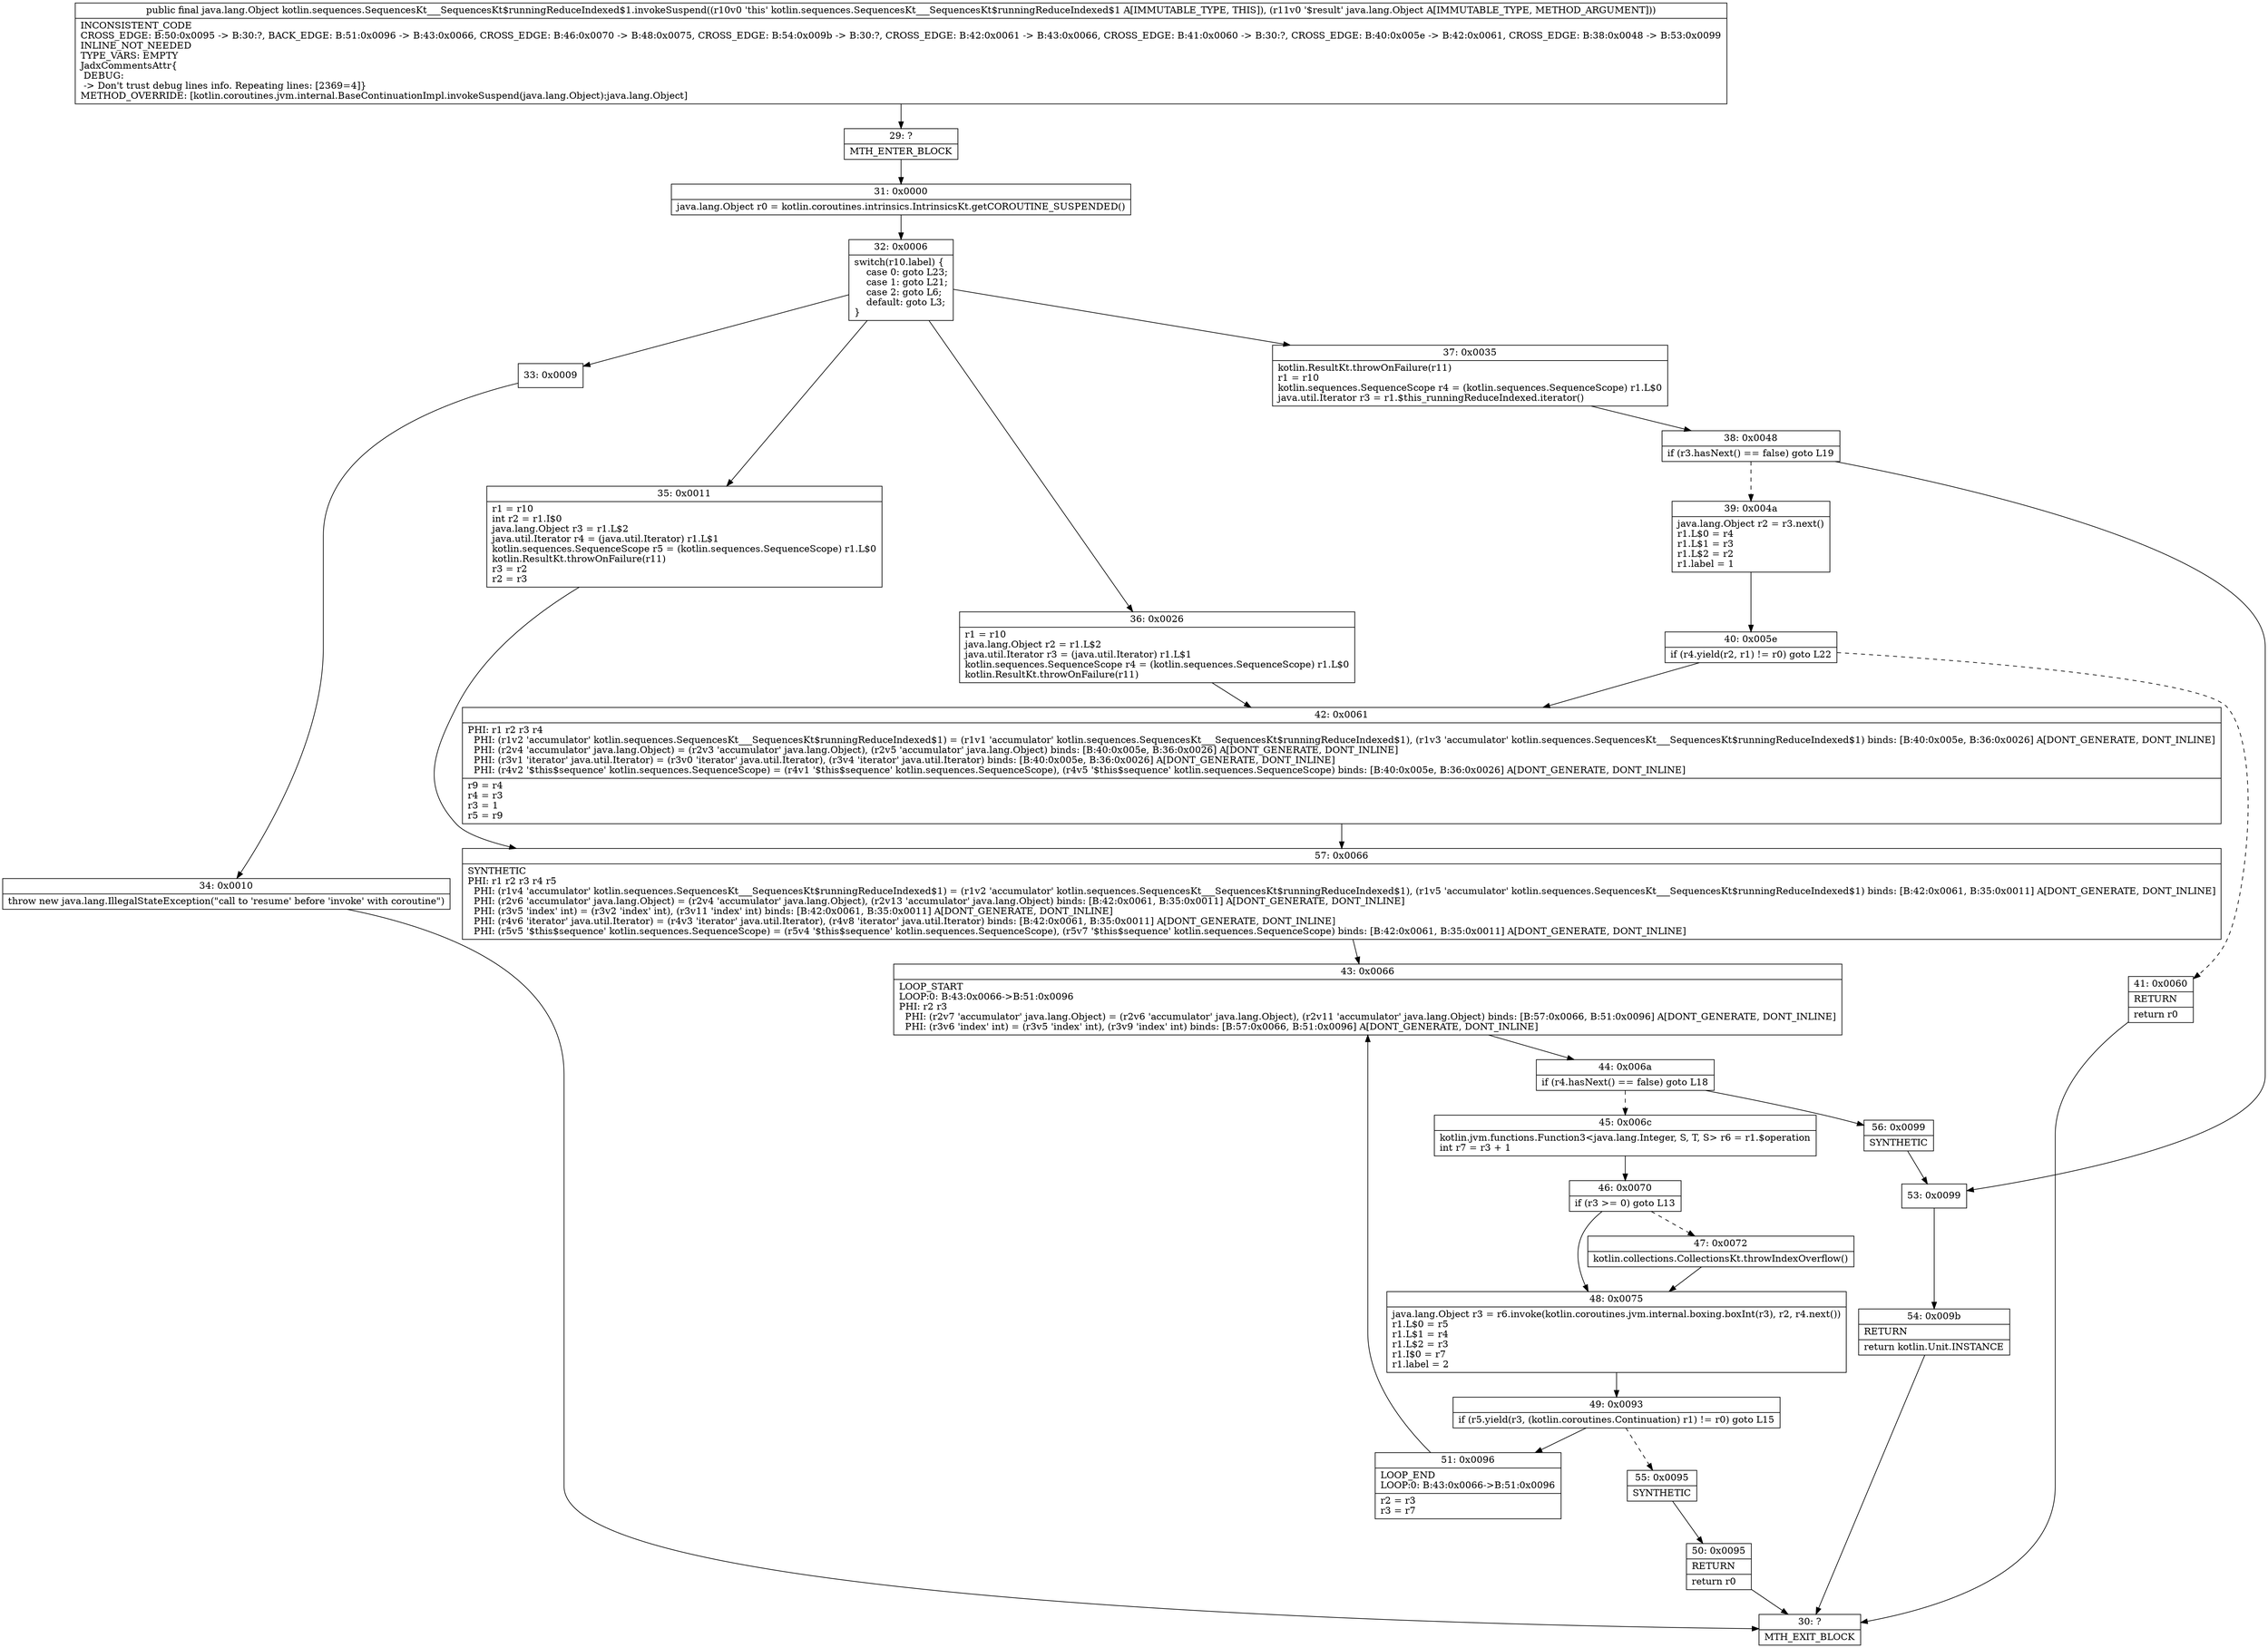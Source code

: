 digraph "CFG forkotlin.sequences.SequencesKt___SequencesKt$runningReduceIndexed$1.invokeSuspend(Ljava\/lang\/Object;)Ljava\/lang\/Object;" {
Node_29 [shape=record,label="{29\:\ ?|MTH_ENTER_BLOCK\l}"];
Node_31 [shape=record,label="{31\:\ 0x0000|java.lang.Object r0 = kotlin.coroutines.intrinsics.IntrinsicsKt.getCOROUTINE_SUSPENDED()\l}"];
Node_32 [shape=record,label="{32\:\ 0x0006|switch(r10.label) \{\l    case 0: goto L23;\l    case 1: goto L21;\l    case 2: goto L6;\l    default: goto L3;\l\}\l}"];
Node_33 [shape=record,label="{33\:\ 0x0009}"];
Node_34 [shape=record,label="{34\:\ 0x0010|throw new java.lang.IllegalStateException(\"call to 'resume' before 'invoke' with coroutine\")\l}"];
Node_30 [shape=record,label="{30\:\ ?|MTH_EXIT_BLOCK\l}"];
Node_35 [shape=record,label="{35\:\ 0x0011|r1 = r10\lint r2 = r1.I$0\ljava.lang.Object r3 = r1.L$2\ljava.util.Iterator r4 = (java.util.Iterator) r1.L$1\lkotlin.sequences.SequenceScope r5 = (kotlin.sequences.SequenceScope) r1.L$0\lkotlin.ResultKt.throwOnFailure(r11)\lr3 = r2\lr2 = r3\l}"];
Node_57 [shape=record,label="{57\:\ 0x0066|SYNTHETIC\lPHI: r1 r2 r3 r4 r5 \l  PHI: (r1v4 'accumulator' kotlin.sequences.SequencesKt___SequencesKt$runningReduceIndexed$1) = (r1v2 'accumulator' kotlin.sequences.SequencesKt___SequencesKt$runningReduceIndexed$1), (r1v5 'accumulator' kotlin.sequences.SequencesKt___SequencesKt$runningReduceIndexed$1) binds: [B:42:0x0061, B:35:0x0011] A[DONT_GENERATE, DONT_INLINE]\l  PHI: (r2v6 'accumulator' java.lang.Object) = (r2v4 'accumulator' java.lang.Object), (r2v13 'accumulator' java.lang.Object) binds: [B:42:0x0061, B:35:0x0011] A[DONT_GENERATE, DONT_INLINE]\l  PHI: (r3v5 'index' int) = (r3v2 'index' int), (r3v11 'index' int) binds: [B:42:0x0061, B:35:0x0011] A[DONT_GENERATE, DONT_INLINE]\l  PHI: (r4v6 'iterator' java.util.Iterator) = (r4v3 'iterator' java.util.Iterator), (r4v8 'iterator' java.util.Iterator) binds: [B:42:0x0061, B:35:0x0011] A[DONT_GENERATE, DONT_INLINE]\l  PHI: (r5v5 '$this$sequence' kotlin.sequences.SequenceScope) = (r5v4 '$this$sequence' kotlin.sequences.SequenceScope), (r5v7 '$this$sequence' kotlin.sequences.SequenceScope) binds: [B:42:0x0061, B:35:0x0011] A[DONT_GENERATE, DONT_INLINE]\l}"];
Node_43 [shape=record,label="{43\:\ 0x0066|LOOP_START\lLOOP:0: B:43:0x0066\-\>B:51:0x0096\lPHI: r2 r3 \l  PHI: (r2v7 'accumulator' java.lang.Object) = (r2v6 'accumulator' java.lang.Object), (r2v11 'accumulator' java.lang.Object) binds: [B:57:0x0066, B:51:0x0096] A[DONT_GENERATE, DONT_INLINE]\l  PHI: (r3v6 'index' int) = (r3v5 'index' int), (r3v9 'index' int) binds: [B:57:0x0066, B:51:0x0096] A[DONT_GENERATE, DONT_INLINE]\l}"];
Node_44 [shape=record,label="{44\:\ 0x006a|if (r4.hasNext() == false) goto L18\l}"];
Node_45 [shape=record,label="{45\:\ 0x006c|kotlin.jvm.functions.Function3\<java.lang.Integer, S, T, S\> r6 = r1.$operation\lint r7 = r3 + 1\l}"];
Node_46 [shape=record,label="{46\:\ 0x0070|if (r3 \>= 0) goto L13\l}"];
Node_47 [shape=record,label="{47\:\ 0x0072|kotlin.collections.CollectionsKt.throwIndexOverflow()\l}"];
Node_48 [shape=record,label="{48\:\ 0x0075|java.lang.Object r3 = r6.invoke(kotlin.coroutines.jvm.internal.boxing.boxInt(r3), r2, r4.next())\lr1.L$0 = r5\lr1.L$1 = r4\lr1.L$2 = r3\lr1.I$0 = r7\lr1.label = 2\l}"];
Node_49 [shape=record,label="{49\:\ 0x0093|if (r5.yield(r3, (kotlin.coroutines.Continuation) r1) != r0) goto L15\l}"];
Node_51 [shape=record,label="{51\:\ 0x0096|LOOP_END\lLOOP:0: B:43:0x0066\-\>B:51:0x0096\l|r2 = r3\lr3 = r7\l}"];
Node_55 [shape=record,label="{55\:\ 0x0095|SYNTHETIC\l}"];
Node_50 [shape=record,label="{50\:\ 0x0095|RETURN\l|return r0\l}"];
Node_56 [shape=record,label="{56\:\ 0x0099|SYNTHETIC\l}"];
Node_53 [shape=record,label="{53\:\ 0x0099}"];
Node_54 [shape=record,label="{54\:\ 0x009b|RETURN\l|return kotlin.Unit.INSTANCE\l}"];
Node_36 [shape=record,label="{36\:\ 0x0026|r1 = r10\ljava.lang.Object r2 = r1.L$2\ljava.util.Iterator r3 = (java.util.Iterator) r1.L$1\lkotlin.sequences.SequenceScope r4 = (kotlin.sequences.SequenceScope) r1.L$0\lkotlin.ResultKt.throwOnFailure(r11)\l}"];
Node_42 [shape=record,label="{42\:\ 0x0061|PHI: r1 r2 r3 r4 \l  PHI: (r1v2 'accumulator' kotlin.sequences.SequencesKt___SequencesKt$runningReduceIndexed$1) = (r1v1 'accumulator' kotlin.sequences.SequencesKt___SequencesKt$runningReduceIndexed$1), (r1v3 'accumulator' kotlin.sequences.SequencesKt___SequencesKt$runningReduceIndexed$1) binds: [B:40:0x005e, B:36:0x0026] A[DONT_GENERATE, DONT_INLINE]\l  PHI: (r2v4 'accumulator' java.lang.Object) = (r2v3 'accumulator' java.lang.Object), (r2v5 'accumulator' java.lang.Object) binds: [B:40:0x005e, B:36:0x0026] A[DONT_GENERATE, DONT_INLINE]\l  PHI: (r3v1 'iterator' java.util.Iterator) = (r3v0 'iterator' java.util.Iterator), (r3v4 'iterator' java.util.Iterator) binds: [B:40:0x005e, B:36:0x0026] A[DONT_GENERATE, DONT_INLINE]\l  PHI: (r4v2 '$this$sequence' kotlin.sequences.SequenceScope) = (r4v1 '$this$sequence' kotlin.sequences.SequenceScope), (r4v5 '$this$sequence' kotlin.sequences.SequenceScope) binds: [B:40:0x005e, B:36:0x0026] A[DONT_GENERATE, DONT_INLINE]\l|r9 = r4\lr4 = r3\lr3 = 1\lr5 = r9\l}"];
Node_37 [shape=record,label="{37\:\ 0x0035|kotlin.ResultKt.throwOnFailure(r11)\lr1 = r10\lkotlin.sequences.SequenceScope r4 = (kotlin.sequences.SequenceScope) r1.L$0\ljava.util.Iterator r3 = r1.$this_runningReduceIndexed.iterator()\l}"];
Node_38 [shape=record,label="{38\:\ 0x0048|if (r3.hasNext() == false) goto L19\l}"];
Node_39 [shape=record,label="{39\:\ 0x004a|java.lang.Object r2 = r3.next()\lr1.L$0 = r4\lr1.L$1 = r3\lr1.L$2 = r2\lr1.label = 1\l}"];
Node_40 [shape=record,label="{40\:\ 0x005e|if (r4.yield(r2, r1) != r0) goto L22\l}"];
Node_41 [shape=record,label="{41\:\ 0x0060|RETURN\l|return r0\l}"];
MethodNode[shape=record,label="{public final java.lang.Object kotlin.sequences.SequencesKt___SequencesKt$runningReduceIndexed$1.invokeSuspend((r10v0 'this' kotlin.sequences.SequencesKt___SequencesKt$runningReduceIndexed$1 A[IMMUTABLE_TYPE, THIS]), (r11v0 '$result' java.lang.Object A[IMMUTABLE_TYPE, METHOD_ARGUMENT]))  | INCONSISTENT_CODE\lCROSS_EDGE: B:50:0x0095 \-\> B:30:?, BACK_EDGE: B:51:0x0096 \-\> B:43:0x0066, CROSS_EDGE: B:46:0x0070 \-\> B:48:0x0075, CROSS_EDGE: B:54:0x009b \-\> B:30:?, CROSS_EDGE: B:42:0x0061 \-\> B:43:0x0066, CROSS_EDGE: B:41:0x0060 \-\> B:30:?, CROSS_EDGE: B:40:0x005e \-\> B:42:0x0061, CROSS_EDGE: B:38:0x0048 \-\> B:53:0x0099\lINLINE_NOT_NEEDED\lTYPE_VARS: EMPTY\lJadxCommentsAttr\{\l DEBUG: \l \-\> Don't trust debug lines info. Repeating lines: [2369=4]\}\lMETHOD_OVERRIDE: [kotlin.coroutines.jvm.internal.BaseContinuationImpl.invokeSuspend(java.lang.Object):java.lang.Object]\l}"];
MethodNode -> Node_29;Node_29 -> Node_31;
Node_31 -> Node_32;
Node_32 -> Node_33;
Node_32 -> Node_35;
Node_32 -> Node_36;
Node_32 -> Node_37;
Node_33 -> Node_34;
Node_34 -> Node_30;
Node_35 -> Node_57;
Node_57 -> Node_43;
Node_43 -> Node_44;
Node_44 -> Node_45[style=dashed];
Node_44 -> Node_56;
Node_45 -> Node_46;
Node_46 -> Node_47[style=dashed];
Node_46 -> Node_48;
Node_47 -> Node_48;
Node_48 -> Node_49;
Node_49 -> Node_51;
Node_49 -> Node_55[style=dashed];
Node_51 -> Node_43;
Node_55 -> Node_50;
Node_50 -> Node_30;
Node_56 -> Node_53;
Node_53 -> Node_54;
Node_54 -> Node_30;
Node_36 -> Node_42;
Node_42 -> Node_57;
Node_37 -> Node_38;
Node_38 -> Node_39[style=dashed];
Node_38 -> Node_53;
Node_39 -> Node_40;
Node_40 -> Node_41[style=dashed];
Node_40 -> Node_42;
Node_41 -> Node_30;
}

